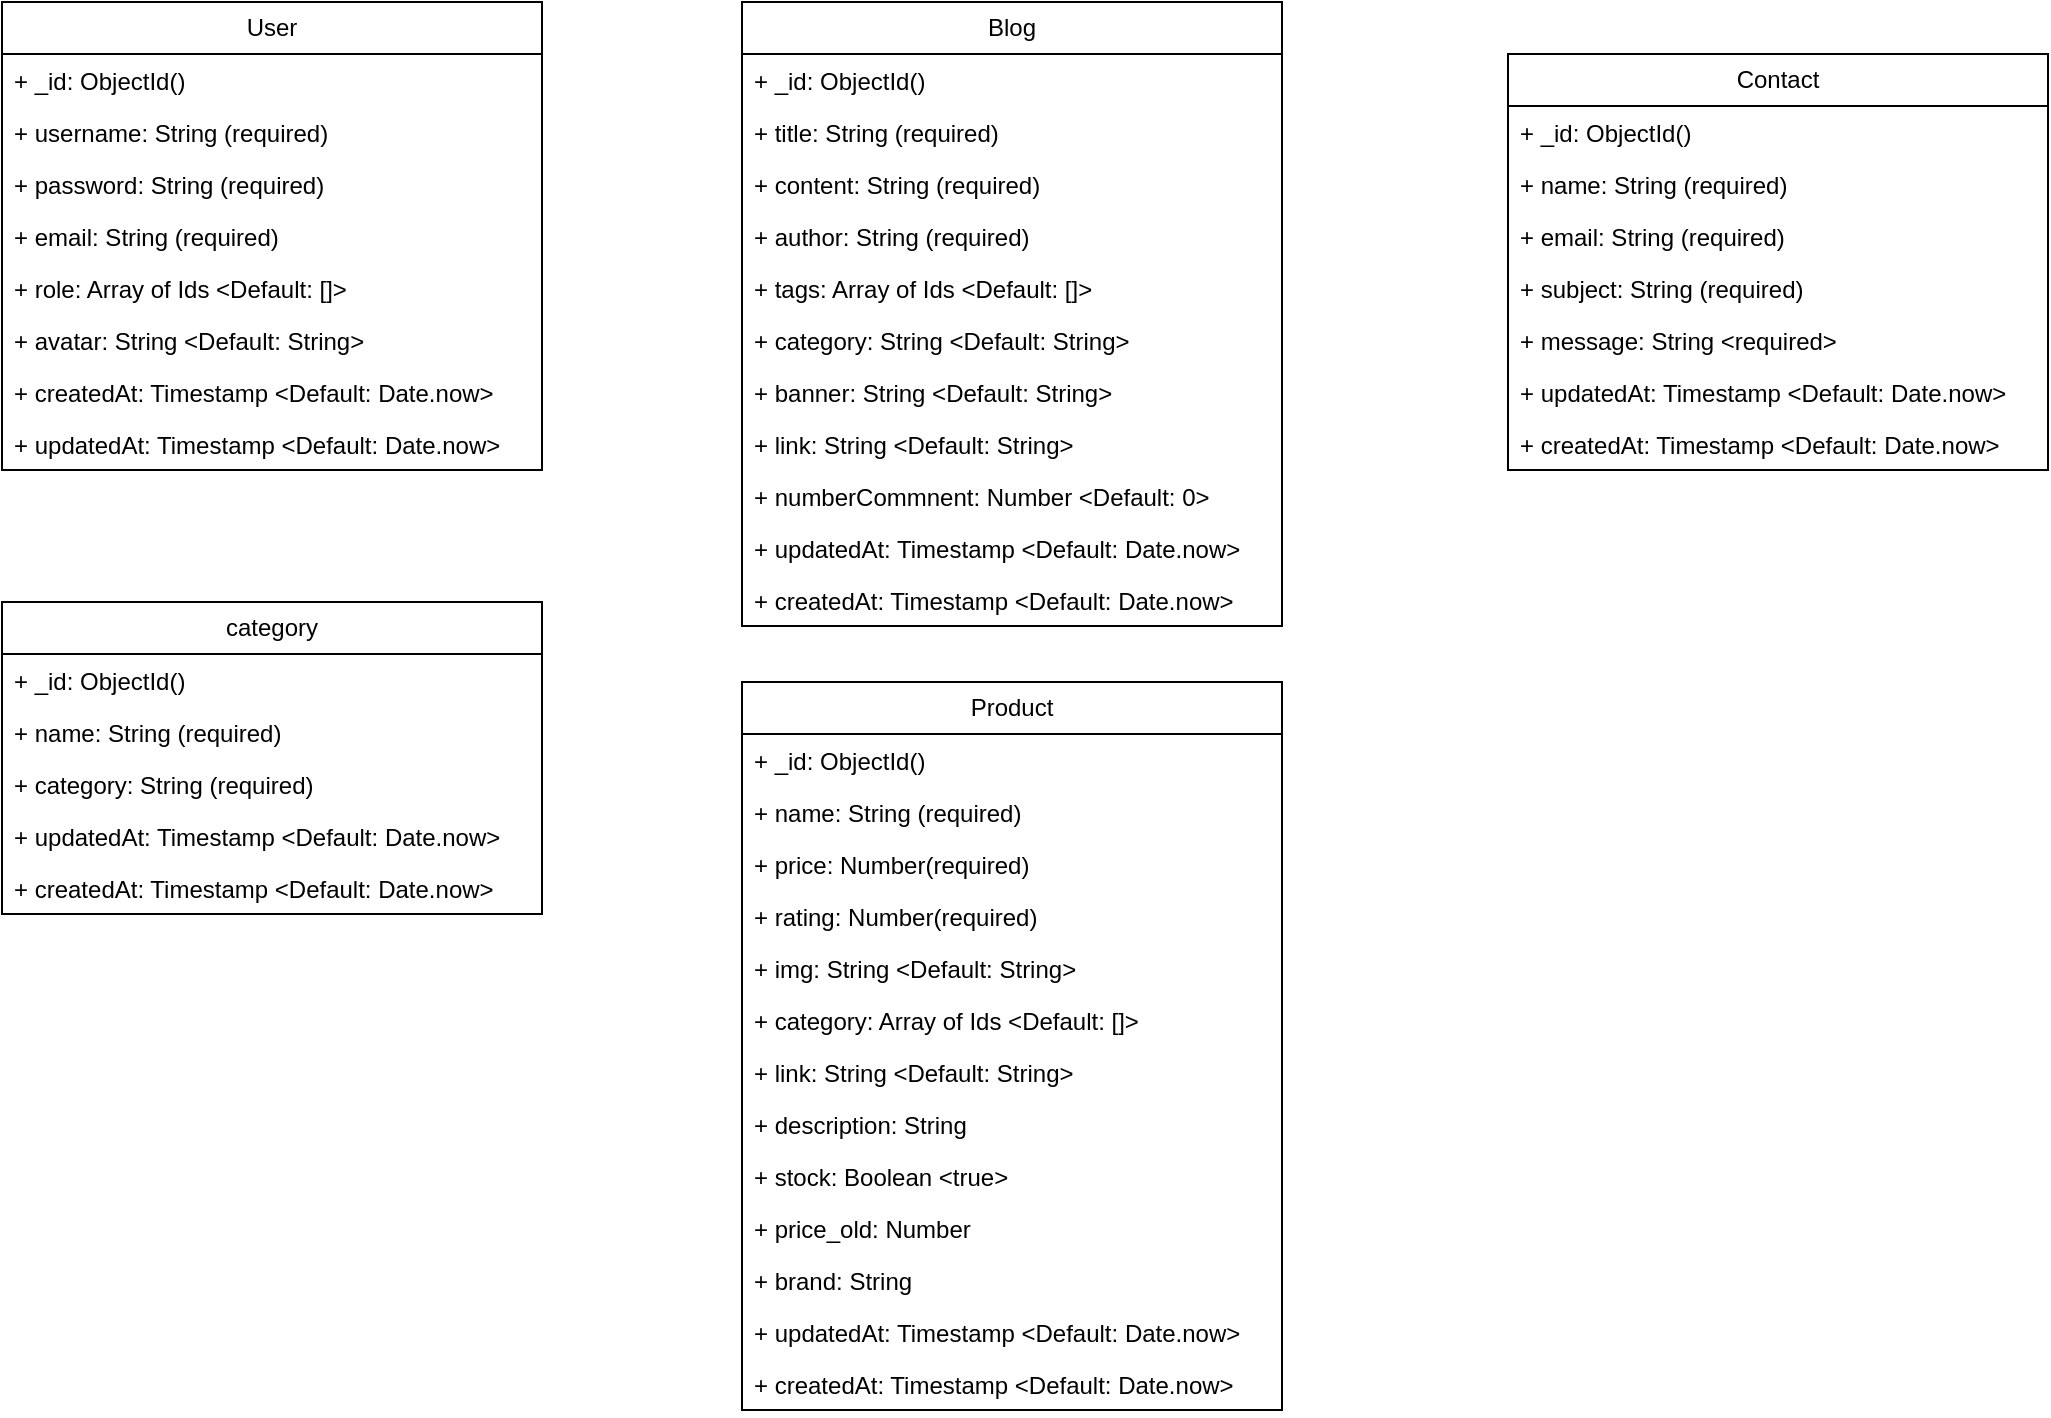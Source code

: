 <mxfile version="28.0.7">
  <diagram name="Trang-1" id="dHnvUi2NV0nn5fop29Nm">
    <mxGraphModel dx="2060" dy="576" grid="1" gridSize="10" guides="1" tooltips="1" connect="1" arrows="1" fold="1" page="1" pageScale="1" pageWidth="827" pageHeight="1169" math="0" shadow="0">
      <root>
        <mxCell id="0" />
        <mxCell id="1" parent="0" />
        <mxCell id="mD5-orRLvuEOx1pyTjT4-22" value="User" style="swimlane;fontStyle=0;childLayout=stackLayout;horizontal=1;startSize=26;fillColor=none;horizontalStack=0;resizeParent=1;resizeParentMax=0;resizeLast=0;collapsible=1;marginBottom=0;whiteSpace=wrap;html=1;" parent="1" vertex="1">
          <mxGeometry x="-340" y="70" width="270" height="234" as="geometry" />
        </mxCell>
        <mxCell id="LhOTcWJKZiZB799Oq0hw-40" value="+ _id: ObjectId()&lt;span style=&quot;white-space: pre;&quot;&gt;&#x9;&lt;/span&gt;" style="text;strokeColor=none;fillColor=none;align=left;verticalAlign=top;spacingLeft=4;spacingRight=4;overflow=hidden;rotatable=0;points=[[0,0.5],[1,0.5]];portConstraint=eastwest;whiteSpace=wrap;html=1;" vertex="1" parent="mD5-orRLvuEOx1pyTjT4-22">
          <mxGeometry y="26" width="270" height="26" as="geometry" />
        </mxCell>
        <mxCell id="mD5-orRLvuEOx1pyTjT4-23" value="+ username: String (required)&lt;span style=&quot;white-space: pre;&quot;&gt;&#x9;&lt;/span&gt;" style="text;strokeColor=none;fillColor=none;align=left;verticalAlign=top;spacingLeft=4;spacingRight=4;overflow=hidden;rotatable=0;points=[[0,0.5],[1,0.5]];portConstraint=eastwest;whiteSpace=wrap;html=1;" parent="mD5-orRLvuEOx1pyTjT4-22" vertex="1">
          <mxGeometry y="52" width="270" height="26" as="geometry" />
        </mxCell>
        <mxCell id="mD5-orRLvuEOx1pyTjT4-24" value="+ password: String (required)" style="text;strokeColor=none;fillColor=none;align=left;verticalAlign=top;spacingLeft=4;spacingRight=4;overflow=hidden;rotatable=0;points=[[0,0.5],[1,0.5]];portConstraint=eastwest;whiteSpace=wrap;html=1;" parent="mD5-orRLvuEOx1pyTjT4-22" vertex="1">
          <mxGeometry y="78" width="270" height="26" as="geometry" />
        </mxCell>
        <mxCell id="mD5-orRLvuEOx1pyTjT4-25" value="+ email: String (required)" style="text;strokeColor=none;fillColor=none;align=left;verticalAlign=top;spacingLeft=4;spacingRight=4;overflow=hidden;rotatable=0;points=[[0,0.5],[1,0.5]];portConstraint=eastwest;whiteSpace=wrap;html=1;" parent="mD5-orRLvuEOx1pyTjT4-22" vertex="1">
          <mxGeometry y="104" width="270" height="26" as="geometry" />
        </mxCell>
        <mxCell id="mD5-orRLvuEOx1pyTjT4-27" value="+ role: Array of Ids &amp;lt;Default: []&amp;gt;" style="text;strokeColor=none;fillColor=none;align=left;verticalAlign=top;spacingLeft=4;spacingRight=4;overflow=hidden;rotatable=0;points=[[0,0.5],[1,0.5]];portConstraint=eastwest;whiteSpace=wrap;html=1;" parent="mD5-orRLvuEOx1pyTjT4-22" vertex="1">
          <mxGeometry y="130" width="270" height="26" as="geometry" />
        </mxCell>
        <mxCell id="mD5-orRLvuEOx1pyTjT4-28" value="+ avatar: String &amp;lt;Default: String&amp;gt;" style="text;strokeColor=none;fillColor=none;align=left;verticalAlign=top;spacingLeft=4;spacingRight=4;overflow=hidden;rotatable=0;points=[[0,0.5],[1,0.5]];portConstraint=eastwest;whiteSpace=wrap;html=1;" parent="mD5-orRLvuEOx1pyTjT4-22" vertex="1">
          <mxGeometry y="156" width="270" height="26" as="geometry" />
        </mxCell>
        <mxCell id="mD5-orRLvuEOx1pyTjT4-31" value="+ createdAt: Timestamp &amp;lt;Default: Date.now&amp;gt;&amp;nbsp;" style="text;strokeColor=none;fillColor=none;align=left;verticalAlign=top;spacingLeft=4;spacingRight=4;overflow=hidden;rotatable=0;points=[[0,0.5],[1,0.5]];portConstraint=eastwest;whiteSpace=wrap;html=1;" parent="mD5-orRLvuEOx1pyTjT4-22" vertex="1">
          <mxGeometry y="182" width="270" height="26" as="geometry" />
        </mxCell>
        <mxCell id="mD5-orRLvuEOx1pyTjT4-32" value="+ updatedAt: Timestamp &amp;lt;Default: Date.now&amp;gt;" style="text;strokeColor=none;fillColor=none;align=left;verticalAlign=top;spacingLeft=4;spacingRight=4;overflow=hidden;rotatable=0;points=[[0,0.5],[1,0.5]];portConstraint=eastwest;whiteSpace=wrap;html=1;" parent="mD5-orRLvuEOx1pyTjT4-22" vertex="1">
          <mxGeometry y="208" width="270" height="26" as="geometry" />
        </mxCell>
        <mxCell id="mD5-orRLvuEOx1pyTjT4-34" value="Blog" style="swimlane;fontStyle=0;childLayout=stackLayout;horizontal=1;startSize=26;fillColor=none;horizontalStack=0;resizeParent=1;resizeParentMax=0;resizeLast=0;collapsible=1;marginBottom=0;whiteSpace=wrap;html=1;" parent="1" vertex="1">
          <mxGeometry x="30" y="70" width="270" height="312" as="geometry" />
        </mxCell>
        <mxCell id="LhOTcWJKZiZB799Oq0hw-41" value="+ _id: ObjectId()" style="text;strokeColor=none;fillColor=none;align=left;verticalAlign=top;spacingLeft=4;spacingRight=4;overflow=hidden;rotatable=0;points=[[0,0.5],[1,0.5]];portConstraint=eastwest;whiteSpace=wrap;html=1;" vertex="1" parent="mD5-orRLvuEOx1pyTjT4-34">
          <mxGeometry y="26" width="270" height="26" as="geometry" />
        </mxCell>
        <mxCell id="mD5-orRLvuEOx1pyTjT4-35" value="+ title: String (required)&lt;span style=&quot;white-space: pre;&quot;&gt;&#x9;&lt;/span&gt;" style="text;strokeColor=none;fillColor=none;align=left;verticalAlign=top;spacingLeft=4;spacingRight=4;overflow=hidden;rotatable=0;points=[[0,0.5],[1,0.5]];portConstraint=eastwest;whiteSpace=wrap;html=1;" parent="mD5-orRLvuEOx1pyTjT4-34" vertex="1">
          <mxGeometry y="52" width="270" height="26" as="geometry" />
        </mxCell>
        <mxCell id="mD5-orRLvuEOx1pyTjT4-36" value="+ content: String (required)" style="text;strokeColor=none;fillColor=none;align=left;verticalAlign=top;spacingLeft=4;spacingRight=4;overflow=hidden;rotatable=0;points=[[0,0.5],[1,0.5]];portConstraint=eastwest;whiteSpace=wrap;html=1;" parent="mD5-orRLvuEOx1pyTjT4-34" vertex="1">
          <mxGeometry y="78" width="270" height="26" as="geometry" />
        </mxCell>
        <mxCell id="mD5-orRLvuEOx1pyTjT4-37" value="+ author: String (required)" style="text;strokeColor=none;fillColor=none;align=left;verticalAlign=top;spacingLeft=4;spacingRight=4;overflow=hidden;rotatable=0;points=[[0,0.5],[1,0.5]];portConstraint=eastwest;whiteSpace=wrap;html=1;" parent="mD5-orRLvuEOx1pyTjT4-34" vertex="1">
          <mxGeometry y="104" width="270" height="26" as="geometry" />
        </mxCell>
        <mxCell id="mD5-orRLvuEOx1pyTjT4-38" value="+ tags: Array of Ids &amp;lt;Default: []&amp;gt;" style="text;strokeColor=none;fillColor=none;align=left;verticalAlign=top;spacingLeft=4;spacingRight=4;overflow=hidden;rotatable=0;points=[[0,0.5],[1,0.5]];portConstraint=eastwest;whiteSpace=wrap;html=1;" parent="mD5-orRLvuEOx1pyTjT4-34" vertex="1">
          <mxGeometry y="130" width="270" height="26" as="geometry" />
        </mxCell>
        <mxCell id="mD5-orRLvuEOx1pyTjT4-39" value="+ category: String &amp;lt;Default: String&amp;gt;" style="text;strokeColor=none;fillColor=none;align=left;verticalAlign=top;spacingLeft=4;spacingRight=4;overflow=hidden;rotatable=0;points=[[0,0.5],[1,0.5]];portConstraint=eastwest;whiteSpace=wrap;html=1;" parent="mD5-orRLvuEOx1pyTjT4-34" vertex="1">
          <mxGeometry y="156" width="270" height="26" as="geometry" />
        </mxCell>
        <mxCell id="LhOTcWJKZiZB799Oq0hw-3" value="+ banner: String &amp;lt;Default: String&amp;gt;" style="text;strokeColor=none;fillColor=none;align=left;verticalAlign=top;spacingLeft=4;spacingRight=4;overflow=hidden;rotatable=0;points=[[0,0.5],[1,0.5]];portConstraint=eastwest;whiteSpace=wrap;html=1;" vertex="1" parent="mD5-orRLvuEOx1pyTjT4-34">
          <mxGeometry y="182" width="270" height="26" as="geometry" />
        </mxCell>
        <mxCell id="LhOTcWJKZiZB799Oq0hw-4" value="+ link: String &amp;lt;Default: String&amp;gt;" style="text;strokeColor=none;fillColor=none;align=left;verticalAlign=top;spacingLeft=4;spacingRight=4;overflow=hidden;rotatable=0;points=[[0,0.5],[1,0.5]];portConstraint=eastwest;whiteSpace=wrap;html=1;" vertex="1" parent="mD5-orRLvuEOx1pyTjT4-34">
          <mxGeometry y="208" width="270" height="26" as="geometry" />
        </mxCell>
        <mxCell id="LhOTcWJKZiZB799Oq0hw-5" value="+ numberCommnent: Number &amp;lt;Default: 0&amp;gt;" style="text;strokeColor=none;fillColor=none;align=left;verticalAlign=top;spacingLeft=4;spacingRight=4;overflow=hidden;rotatable=0;points=[[0,0.5],[1,0.5]];portConstraint=eastwest;whiteSpace=wrap;html=1;" vertex="1" parent="mD5-orRLvuEOx1pyTjT4-34">
          <mxGeometry y="234" width="270" height="26" as="geometry" />
        </mxCell>
        <mxCell id="mD5-orRLvuEOx1pyTjT4-41" value="+ updatedAt: Timestamp &amp;lt;Default: Date.now&amp;gt;" style="text;strokeColor=none;fillColor=none;align=left;verticalAlign=top;spacingLeft=4;spacingRight=4;overflow=hidden;rotatable=0;points=[[0,0.5],[1,0.5]];portConstraint=eastwest;whiteSpace=wrap;html=1;" parent="mD5-orRLvuEOx1pyTjT4-34" vertex="1">
          <mxGeometry y="260" width="270" height="26" as="geometry" />
        </mxCell>
        <mxCell id="mD5-orRLvuEOx1pyTjT4-40" value="+ createdAt: Timestamp &amp;lt;Default: Date.now&amp;gt;&amp;nbsp;" style="text;strokeColor=none;fillColor=none;align=left;verticalAlign=top;spacingLeft=4;spacingRight=4;overflow=hidden;rotatable=0;points=[[0,0.5],[1,0.5]];portConstraint=eastwest;whiteSpace=wrap;html=1;" parent="mD5-orRLvuEOx1pyTjT4-34" vertex="1">
          <mxGeometry y="286" width="270" height="26" as="geometry" />
        </mxCell>
        <mxCell id="LhOTcWJKZiZB799Oq0hw-7" value="Product" style="swimlane;fontStyle=0;childLayout=stackLayout;horizontal=1;startSize=26;fillColor=none;horizontalStack=0;resizeParent=1;resizeParentMax=0;resizeLast=0;collapsible=1;marginBottom=0;whiteSpace=wrap;html=1;" vertex="1" parent="1">
          <mxGeometry x="30" y="410" width="270" height="364" as="geometry" />
        </mxCell>
        <mxCell id="LhOTcWJKZiZB799Oq0hw-8" value="+ _id: ObjectId()&lt;span style=&quot;white-space: pre;&quot;&gt;&#x9;&lt;/span&gt;" style="text;strokeColor=none;fillColor=none;align=left;verticalAlign=top;spacingLeft=4;spacingRight=4;overflow=hidden;rotatable=0;points=[[0,0.5],[1,0.5]];portConstraint=eastwest;whiteSpace=wrap;html=1;" vertex="1" parent="LhOTcWJKZiZB799Oq0hw-7">
          <mxGeometry y="26" width="270" height="26" as="geometry" />
        </mxCell>
        <mxCell id="LhOTcWJKZiZB799Oq0hw-9" value="+ name: String (required)" style="text;strokeColor=none;fillColor=none;align=left;verticalAlign=top;spacingLeft=4;spacingRight=4;overflow=hidden;rotatable=0;points=[[0,0.5],[1,0.5]];portConstraint=eastwest;whiteSpace=wrap;html=1;" vertex="1" parent="LhOTcWJKZiZB799Oq0hw-7">
          <mxGeometry y="52" width="270" height="26" as="geometry" />
        </mxCell>
        <mxCell id="LhOTcWJKZiZB799Oq0hw-10" value="+ price: Number(required)" style="text;strokeColor=none;fillColor=none;align=left;verticalAlign=top;spacingLeft=4;spacingRight=4;overflow=hidden;rotatable=0;points=[[0,0.5],[1,0.5]];portConstraint=eastwest;whiteSpace=wrap;html=1;" vertex="1" parent="LhOTcWJKZiZB799Oq0hw-7">
          <mxGeometry y="78" width="270" height="26" as="geometry" />
        </mxCell>
        <mxCell id="LhOTcWJKZiZB799Oq0hw-11" value="+ rating: Number(required)" style="text;strokeColor=none;fillColor=none;align=left;verticalAlign=top;spacingLeft=4;spacingRight=4;overflow=hidden;rotatable=0;points=[[0,0.5],[1,0.5]];portConstraint=eastwest;whiteSpace=wrap;html=1;" vertex="1" parent="LhOTcWJKZiZB799Oq0hw-7">
          <mxGeometry y="104" width="270" height="26" as="geometry" />
        </mxCell>
        <mxCell id="LhOTcWJKZiZB799Oq0hw-12" value="+ img: String &amp;lt;Default: String&amp;gt;" style="text;strokeColor=none;fillColor=none;align=left;verticalAlign=top;spacingLeft=4;spacingRight=4;overflow=hidden;rotatable=0;points=[[0,0.5],[1,0.5]];portConstraint=eastwest;whiteSpace=wrap;html=1;" vertex="1" parent="LhOTcWJKZiZB799Oq0hw-7">
          <mxGeometry y="130" width="270" height="26" as="geometry" />
        </mxCell>
        <mxCell id="LhOTcWJKZiZB799Oq0hw-13" value="+ category: Array of Ids &amp;lt;Default: []&amp;gt;" style="text;strokeColor=none;fillColor=none;align=left;verticalAlign=top;spacingLeft=4;spacingRight=4;overflow=hidden;rotatable=0;points=[[0,0.5],[1,0.5]];portConstraint=eastwest;whiteSpace=wrap;html=1;" vertex="1" parent="LhOTcWJKZiZB799Oq0hw-7">
          <mxGeometry y="156" width="270" height="26" as="geometry" />
        </mxCell>
        <mxCell id="LhOTcWJKZiZB799Oq0hw-14" value="+ link: String &amp;lt;Default: String&amp;gt;" style="text;strokeColor=none;fillColor=none;align=left;verticalAlign=top;spacingLeft=4;spacingRight=4;overflow=hidden;rotatable=0;points=[[0,0.5],[1,0.5]];portConstraint=eastwest;whiteSpace=wrap;html=1;" vertex="1" parent="LhOTcWJKZiZB799Oq0hw-7">
          <mxGeometry y="182" width="270" height="26" as="geometry" />
        </mxCell>
        <mxCell id="LhOTcWJKZiZB799Oq0hw-43" value="+ description: String&amp;nbsp;" style="text;strokeColor=none;fillColor=none;align=left;verticalAlign=top;spacingLeft=4;spacingRight=4;overflow=hidden;rotatable=0;points=[[0,0.5],[1,0.5]];portConstraint=eastwest;whiteSpace=wrap;html=1;" vertex="1" parent="LhOTcWJKZiZB799Oq0hw-7">
          <mxGeometry y="208" width="270" height="26" as="geometry" />
        </mxCell>
        <mxCell id="LhOTcWJKZiZB799Oq0hw-45" value="+ stock: Boolean &amp;lt;true&amp;gt;&amp;nbsp;" style="text;strokeColor=none;fillColor=none;align=left;verticalAlign=top;spacingLeft=4;spacingRight=4;overflow=hidden;rotatable=0;points=[[0,0.5],[1,0.5]];portConstraint=eastwest;whiteSpace=wrap;html=1;" vertex="1" parent="LhOTcWJKZiZB799Oq0hw-7">
          <mxGeometry y="234" width="270" height="26" as="geometry" />
        </mxCell>
        <mxCell id="LhOTcWJKZiZB799Oq0hw-44" value="+ price_old: Number&amp;nbsp;" style="text;strokeColor=none;fillColor=none;align=left;verticalAlign=top;spacingLeft=4;spacingRight=4;overflow=hidden;rotatable=0;points=[[0,0.5],[1,0.5]];portConstraint=eastwest;whiteSpace=wrap;html=1;" vertex="1" parent="LhOTcWJKZiZB799Oq0hw-7">
          <mxGeometry y="260" width="270" height="26" as="geometry" />
        </mxCell>
        <mxCell id="LhOTcWJKZiZB799Oq0hw-15" value="+ brand: String&amp;nbsp;" style="text;strokeColor=none;fillColor=none;align=left;verticalAlign=top;spacingLeft=4;spacingRight=4;overflow=hidden;rotatable=0;points=[[0,0.5],[1,0.5]];portConstraint=eastwest;whiteSpace=wrap;html=1;" vertex="1" parent="LhOTcWJKZiZB799Oq0hw-7">
          <mxGeometry y="286" width="270" height="26" as="geometry" />
        </mxCell>
        <mxCell id="LhOTcWJKZiZB799Oq0hw-16" value="+ updatedAt: Timestamp &amp;lt;Default: Date.now&amp;gt;" style="text;strokeColor=none;fillColor=none;align=left;verticalAlign=top;spacingLeft=4;spacingRight=4;overflow=hidden;rotatable=0;points=[[0,0.5],[1,0.5]];portConstraint=eastwest;whiteSpace=wrap;html=1;" vertex="1" parent="LhOTcWJKZiZB799Oq0hw-7">
          <mxGeometry y="312" width="270" height="26" as="geometry" />
        </mxCell>
        <mxCell id="LhOTcWJKZiZB799Oq0hw-17" value="+ createdAt: Timestamp &amp;lt;Default: Date.now&amp;gt;&amp;nbsp;" style="text;strokeColor=none;fillColor=none;align=left;verticalAlign=top;spacingLeft=4;spacingRight=4;overflow=hidden;rotatable=0;points=[[0,0.5],[1,0.5]];portConstraint=eastwest;whiteSpace=wrap;html=1;" vertex="1" parent="LhOTcWJKZiZB799Oq0hw-7">
          <mxGeometry y="338" width="270" height="26" as="geometry" />
        </mxCell>
        <mxCell id="LhOTcWJKZiZB799Oq0hw-18" value="category" style="swimlane;fontStyle=0;childLayout=stackLayout;horizontal=1;startSize=26;fillColor=none;horizontalStack=0;resizeParent=1;resizeParentMax=0;resizeLast=0;collapsible=1;marginBottom=0;whiteSpace=wrap;html=1;" vertex="1" parent="1">
          <mxGeometry x="-340" y="370" width="270" height="156" as="geometry" />
        </mxCell>
        <mxCell id="LhOTcWJKZiZB799Oq0hw-42" value="+ _id: ObjectId()&lt;span style=&quot;white-space: pre;&quot;&gt;&#x9;&lt;/span&gt;" style="text;strokeColor=none;fillColor=none;align=left;verticalAlign=top;spacingLeft=4;spacingRight=4;overflow=hidden;rotatable=0;points=[[0,0.5],[1,0.5]];portConstraint=eastwest;whiteSpace=wrap;html=1;" vertex="1" parent="LhOTcWJKZiZB799Oq0hw-18">
          <mxGeometry y="26" width="270" height="26" as="geometry" />
        </mxCell>
        <mxCell id="LhOTcWJKZiZB799Oq0hw-19" value="+ name: String (required)&lt;span style=&quot;white-space: pre;&quot;&gt;&#x9;&lt;/span&gt;" style="text;strokeColor=none;fillColor=none;align=left;verticalAlign=top;spacingLeft=4;spacingRight=4;overflow=hidden;rotatable=0;points=[[0,0.5],[1,0.5]];portConstraint=eastwest;whiteSpace=wrap;html=1;" vertex="1" parent="LhOTcWJKZiZB799Oq0hw-18">
          <mxGeometry y="52" width="270" height="26" as="geometry" />
        </mxCell>
        <mxCell id="LhOTcWJKZiZB799Oq0hw-20" value="+ category: String (required)" style="text;strokeColor=none;fillColor=none;align=left;verticalAlign=top;spacingLeft=4;spacingRight=4;overflow=hidden;rotatable=0;points=[[0,0.5],[1,0.5]];portConstraint=eastwest;whiteSpace=wrap;html=1;" vertex="1" parent="LhOTcWJKZiZB799Oq0hw-18">
          <mxGeometry y="78" width="270" height="26" as="geometry" />
        </mxCell>
        <mxCell id="LhOTcWJKZiZB799Oq0hw-27" value="+ updatedAt: Timestamp &amp;lt;Default: Date.now&amp;gt;" style="text;strokeColor=none;fillColor=none;align=left;verticalAlign=top;spacingLeft=4;spacingRight=4;overflow=hidden;rotatable=0;points=[[0,0.5],[1,0.5]];portConstraint=eastwest;whiteSpace=wrap;html=1;" vertex="1" parent="LhOTcWJKZiZB799Oq0hw-18">
          <mxGeometry y="104" width="270" height="26" as="geometry" />
        </mxCell>
        <mxCell id="LhOTcWJKZiZB799Oq0hw-28" value="+ createdAt: Timestamp &amp;lt;Default: Date.now&amp;gt;&amp;nbsp;" style="text;strokeColor=none;fillColor=none;align=left;verticalAlign=top;spacingLeft=4;spacingRight=4;overflow=hidden;rotatable=0;points=[[0,0.5],[1,0.5]];portConstraint=eastwest;whiteSpace=wrap;html=1;" vertex="1" parent="LhOTcWJKZiZB799Oq0hw-18">
          <mxGeometry y="130" width="270" height="26" as="geometry" />
        </mxCell>
        <mxCell id="LhOTcWJKZiZB799Oq0hw-29" value="Contact" style="swimlane;fontStyle=0;childLayout=stackLayout;horizontal=1;startSize=26;fillColor=none;horizontalStack=0;resizeParent=1;resizeParentMax=0;resizeLast=0;collapsible=1;marginBottom=0;whiteSpace=wrap;html=1;" vertex="1" parent="1">
          <mxGeometry x="413" y="96" width="270" height="208" as="geometry" />
        </mxCell>
        <mxCell id="LhOTcWJKZiZB799Oq0hw-30" value="+ _id: ObjectId()&lt;span style=&quot;white-space: pre;&quot;&gt;&#x9;&lt;/span&gt;" style="text;strokeColor=none;fillColor=none;align=left;verticalAlign=top;spacingLeft=4;spacingRight=4;overflow=hidden;rotatable=0;points=[[0,0.5],[1,0.5]];portConstraint=eastwest;whiteSpace=wrap;html=1;" vertex="1" parent="LhOTcWJKZiZB799Oq0hw-29">
          <mxGeometry y="26" width="270" height="26" as="geometry" />
        </mxCell>
        <mxCell id="LhOTcWJKZiZB799Oq0hw-31" value="+ name: String (required)" style="text;strokeColor=none;fillColor=none;align=left;verticalAlign=top;spacingLeft=4;spacingRight=4;overflow=hidden;rotatable=0;points=[[0,0.5],[1,0.5]];portConstraint=eastwest;whiteSpace=wrap;html=1;" vertex="1" parent="LhOTcWJKZiZB799Oq0hw-29">
          <mxGeometry y="52" width="270" height="26" as="geometry" />
        </mxCell>
        <mxCell id="LhOTcWJKZiZB799Oq0hw-32" value="+ email: String (required)" style="text;strokeColor=none;fillColor=none;align=left;verticalAlign=top;spacingLeft=4;spacingRight=4;overflow=hidden;rotatable=0;points=[[0,0.5],[1,0.5]];portConstraint=eastwest;whiteSpace=wrap;html=1;" vertex="1" parent="LhOTcWJKZiZB799Oq0hw-29">
          <mxGeometry y="78" width="270" height="26" as="geometry" />
        </mxCell>
        <mxCell id="LhOTcWJKZiZB799Oq0hw-33" value="+ subject: String (required)" style="text;strokeColor=none;fillColor=none;align=left;verticalAlign=top;spacingLeft=4;spacingRight=4;overflow=hidden;rotatable=0;points=[[0,0.5],[1,0.5]];portConstraint=eastwest;whiteSpace=wrap;html=1;" vertex="1" parent="LhOTcWJKZiZB799Oq0hw-29">
          <mxGeometry y="104" width="270" height="26" as="geometry" />
        </mxCell>
        <mxCell id="LhOTcWJKZiZB799Oq0hw-34" value="+ message: String &amp;lt;required&amp;gt;" style="text;strokeColor=none;fillColor=none;align=left;verticalAlign=top;spacingLeft=4;spacingRight=4;overflow=hidden;rotatable=0;points=[[0,0.5],[1,0.5]];portConstraint=eastwest;whiteSpace=wrap;html=1;" vertex="1" parent="LhOTcWJKZiZB799Oq0hw-29">
          <mxGeometry y="130" width="270" height="26" as="geometry" />
        </mxCell>
        <mxCell id="LhOTcWJKZiZB799Oq0hw-38" value="+ updatedAt: Timestamp &amp;lt;Default: Date.now&amp;gt;" style="text;strokeColor=none;fillColor=none;align=left;verticalAlign=top;spacingLeft=4;spacingRight=4;overflow=hidden;rotatable=0;points=[[0,0.5],[1,0.5]];portConstraint=eastwest;whiteSpace=wrap;html=1;" vertex="1" parent="LhOTcWJKZiZB799Oq0hw-29">
          <mxGeometry y="156" width="270" height="26" as="geometry" />
        </mxCell>
        <mxCell id="LhOTcWJKZiZB799Oq0hw-39" value="+ createdAt: Timestamp &amp;lt;Default: Date.now&amp;gt;&amp;nbsp;" style="text;strokeColor=none;fillColor=none;align=left;verticalAlign=top;spacingLeft=4;spacingRight=4;overflow=hidden;rotatable=0;points=[[0,0.5],[1,0.5]];portConstraint=eastwest;whiteSpace=wrap;html=1;" vertex="1" parent="LhOTcWJKZiZB799Oq0hw-29">
          <mxGeometry y="182" width="270" height="26" as="geometry" />
        </mxCell>
      </root>
    </mxGraphModel>
  </diagram>
</mxfile>

